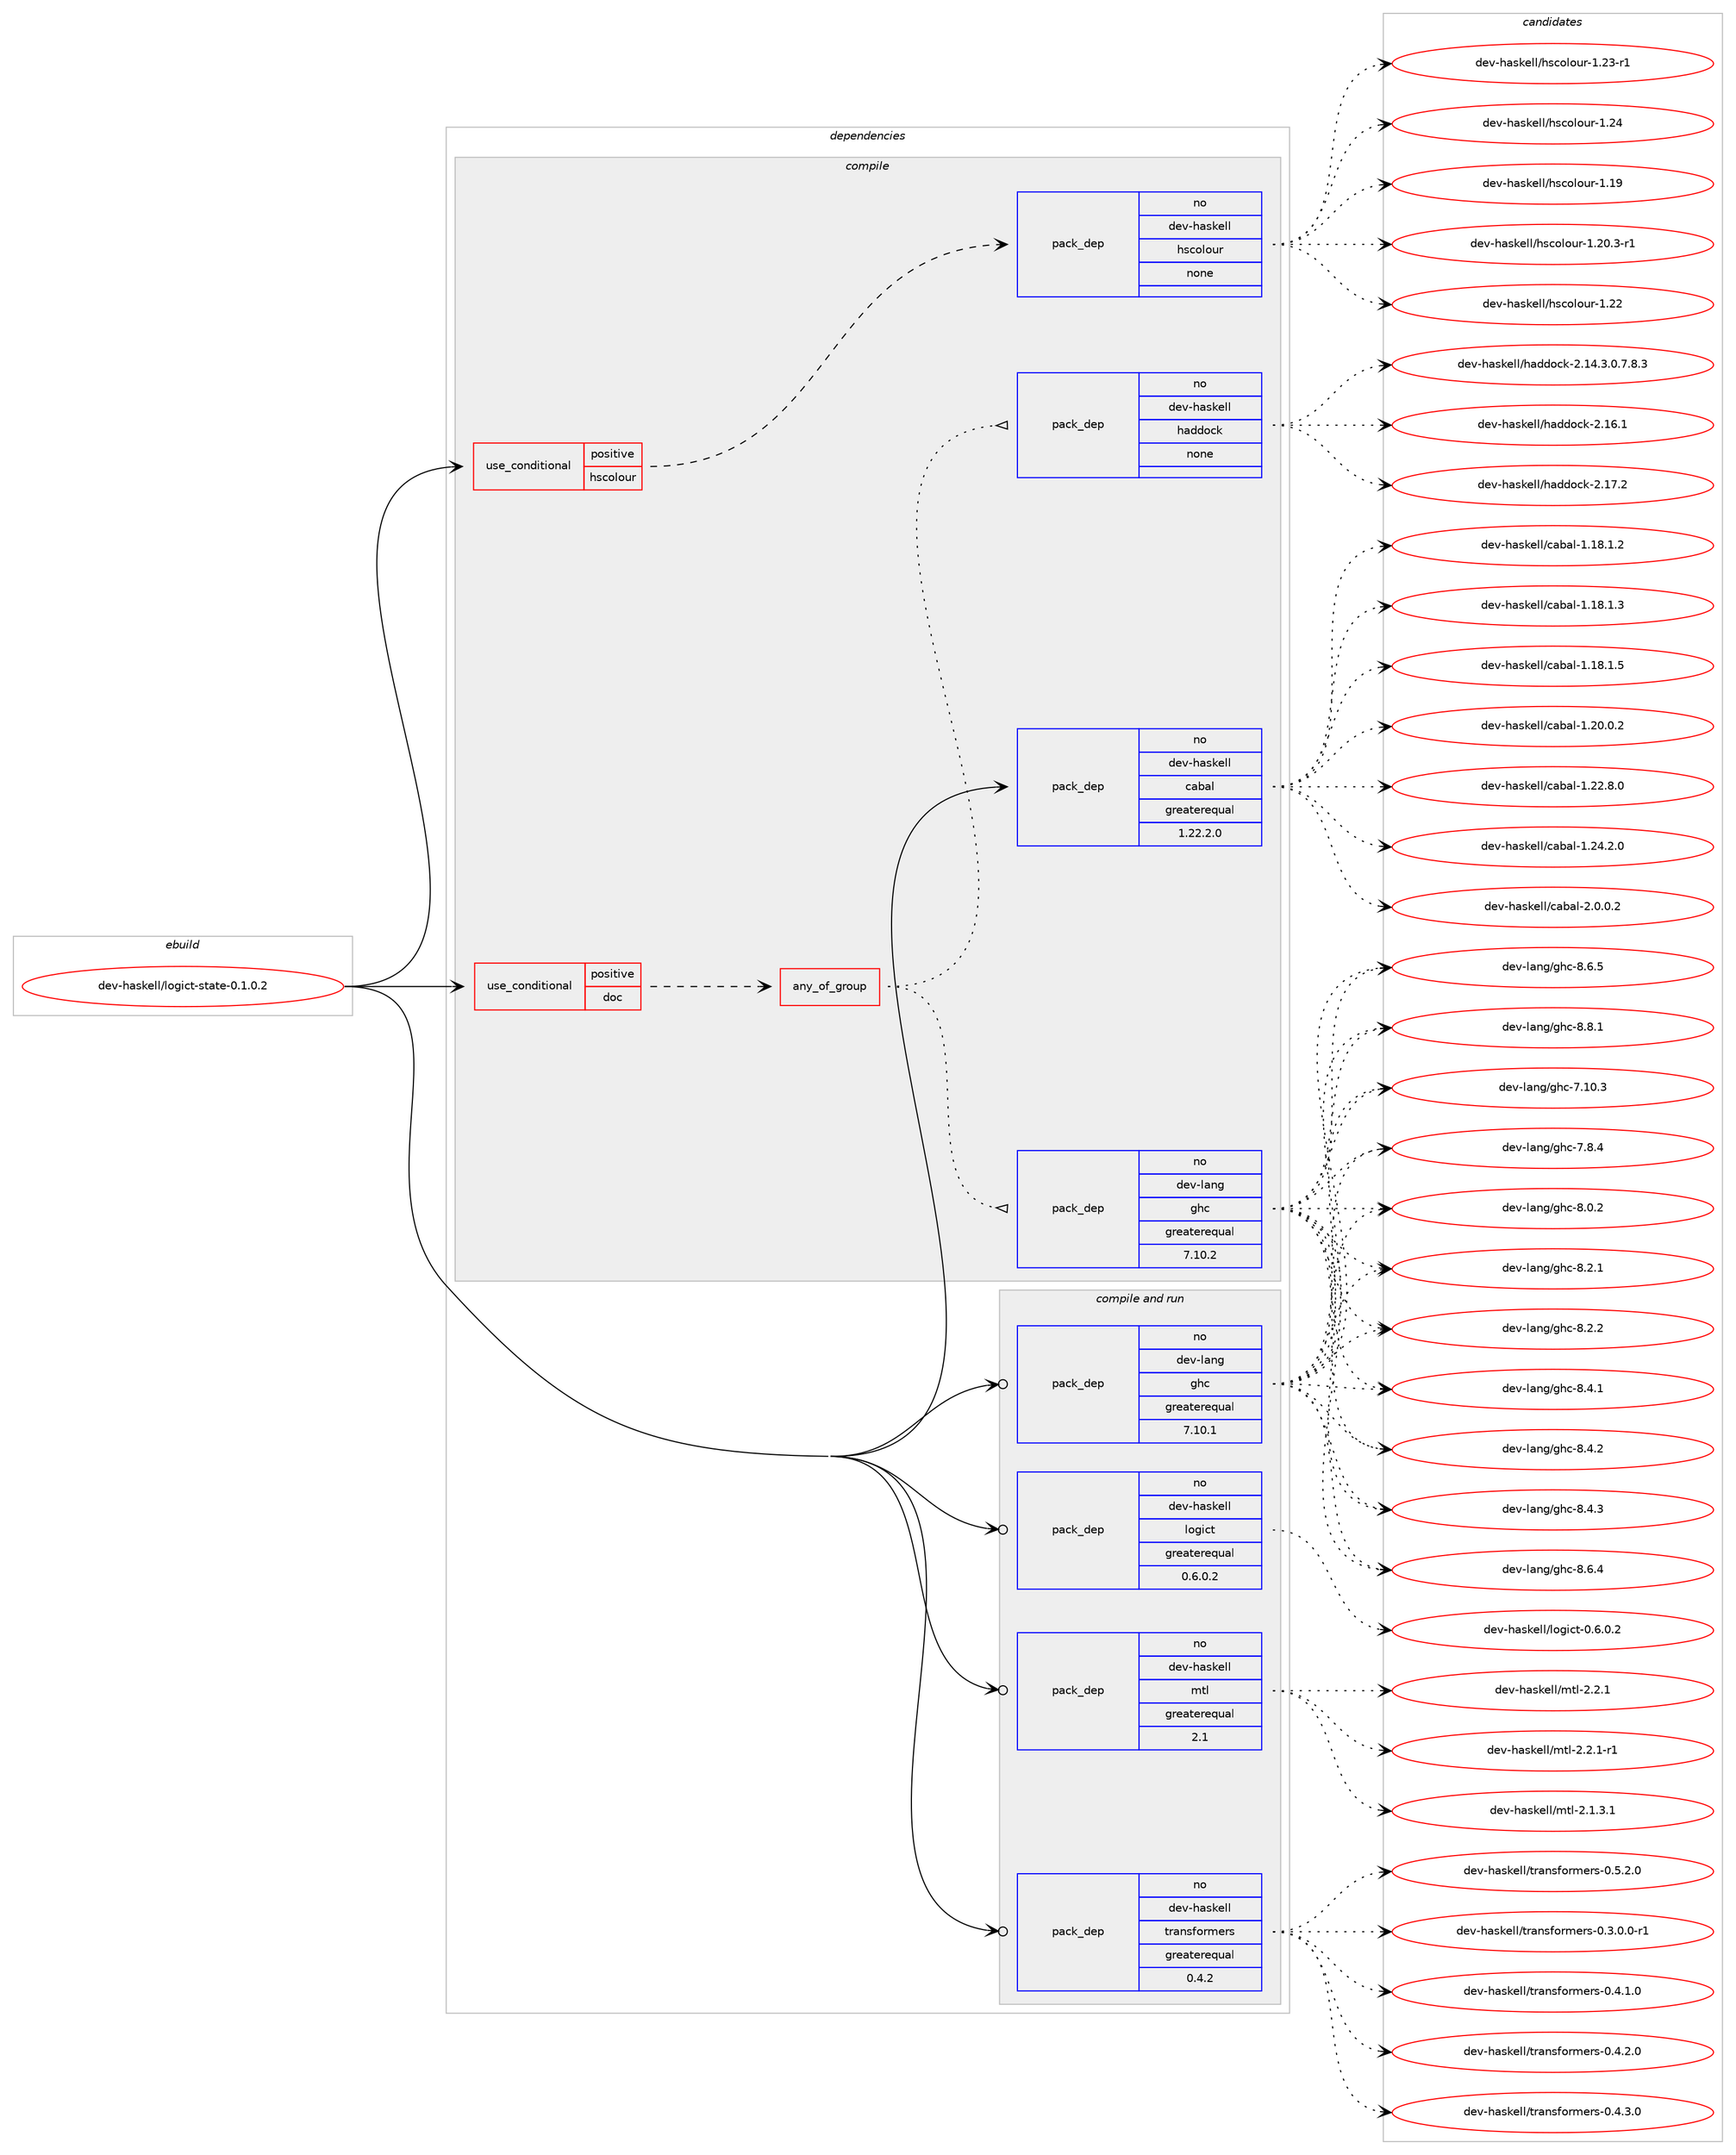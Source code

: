 digraph prolog {

# *************
# Graph options
# *************

newrank=true;
concentrate=true;
compound=true;
graph [rankdir=LR,fontname=Helvetica,fontsize=10,ranksep=1.5];#, ranksep=2.5, nodesep=0.2];
edge  [arrowhead=vee];
node  [fontname=Helvetica,fontsize=10];

# **********
# The ebuild
# **********

subgraph cluster_leftcol {
color=gray;
rank=same;
label=<<i>ebuild</i>>;
id [label="dev-haskell/logict-state-0.1.0.2", color=red, width=4, href="../dev-haskell/logict-state-0.1.0.2.svg"];
}

# ****************
# The dependencies
# ****************

subgraph cluster_midcol {
color=gray;
label=<<i>dependencies</i>>;
subgraph cluster_compile {
fillcolor="#eeeeee";
style=filled;
label=<<i>compile</i>>;
subgraph cond126697 {
dependency538763 [label=<<TABLE BORDER="0" CELLBORDER="1" CELLSPACING="0" CELLPADDING="4"><TR><TD ROWSPAN="3" CELLPADDING="10">use_conditional</TD></TR><TR><TD>positive</TD></TR><TR><TD>doc</TD></TR></TABLE>>, shape=none, color=red];
subgraph any10155 {
dependency538764 [label=<<TABLE BORDER="0" CELLBORDER="1" CELLSPACING="0" CELLPADDING="4"><TR><TD CELLPADDING="10">any_of_group</TD></TR></TABLE>>, shape=none, color=red];subgraph pack401554 {
dependency538765 [label=<<TABLE BORDER="0" CELLBORDER="1" CELLSPACING="0" CELLPADDING="4" WIDTH="220"><TR><TD ROWSPAN="6" CELLPADDING="30">pack_dep</TD></TR><TR><TD WIDTH="110">no</TD></TR><TR><TD>dev-haskell</TD></TR><TR><TD>haddock</TD></TR><TR><TD>none</TD></TR><TR><TD></TD></TR></TABLE>>, shape=none, color=blue];
}
dependency538764:e -> dependency538765:w [weight=20,style="dotted",arrowhead="oinv"];
subgraph pack401555 {
dependency538766 [label=<<TABLE BORDER="0" CELLBORDER="1" CELLSPACING="0" CELLPADDING="4" WIDTH="220"><TR><TD ROWSPAN="6" CELLPADDING="30">pack_dep</TD></TR><TR><TD WIDTH="110">no</TD></TR><TR><TD>dev-lang</TD></TR><TR><TD>ghc</TD></TR><TR><TD>greaterequal</TD></TR><TR><TD>7.10.2</TD></TR></TABLE>>, shape=none, color=blue];
}
dependency538764:e -> dependency538766:w [weight=20,style="dotted",arrowhead="oinv"];
}
dependency538763:e -> dependency538764:w [weight=20,style="dashed",arrowhead="vee"];
}
id:e -> dependency538763:w [weight=20,style="solid",arrowhead="vee"];
subgraph cond126698 {
dependency538767 [label=<<TABLE BORDER="0" CELLBORDER="1" CELLSPACING="0" CELLPADDING="4"><TR><TD ROWSPAN="3" CELLPADDING="10">use_conditional</TD></TR><TR><TD>positive</TD></TR><TR><TD>hscolour</TD></TR></TABLE>>, shape=none, color=red];
subgraph pack401556 {
dependency538768 [label=<<TABLE BORDER="0" CELLBORDER="1" CELLSPACING="0" CELLPADDING="4" WIDTH="220"><TR><TD ROWSPAN="6" CELLPADDING="30">pack_dep</TD></TR><TR><TD WIDTH="110">no</TD></TR><TR><TD>dev-haskell</TD></TR><TR><TD>hscolour</TD></TR><TR><TD>none</TD></TR><TR><TD></TD></TR></TABLE>>, shape=none, color=blue];
}
dependency538767:e -> dependency538768:w [weight=20,style="dashed",arrowhead="vee"];
}
id:e -> dependency538767:w [weight=20,style="solid",arrowhead="vee"];
subgraph pack401557 {
dependency538769 [label=<<TABLE BORDER="0" CELLBORDER="1" CELLSPACING="0" CELLPADDING="4" WIDTH="220"><TR><TD ROWSPAN="6" CELLPADDING="30">pack_dep</TD></TR><TR><TD WIDTH="110">no</TD></TR><TR><TD>dev-haskell</TD></TR><TR><TD>cabal</TD></TR><TR><TD>greaterequal</TD></TR><TR><TD>1.22.2.0</TD></TR></TABLE>>, shape=none, color=blue];
}
id:e -> dependency538769:w [weight=20,style="solid",arrowhead="vee"];
}
subgraph cluster_compileandrun {
fillcolor="#eeeeee";
style=filled;
label=<<i>compile and run</i>>;
subgraph pack401558 {
dependency538770 [label=<<TABLE BORDER="0" CELLBORDER="1" CELLSPACING="0" CELLPADDING="4" WIDTH="220"><TR><TD ROWSPAN="6" CELLPADDING="30">pack_dep</TD></TR><TR><TD WIDTH="110">no</TD></TR><TR><TD>dev-haskell</TD></TR><TR><TD>logict</TD></TR><TR><TD>greaterequal</TD></TR><TR><TD>0.6.0.2</TD></TR></TABLE>>, shape=none, color=blue];
}
id:e -> dependency538770:w [weight=20,style="solid",arrowhead="odotvee"];
subgraph pack401559 {
dependency538771 [label=<<TABLE BORDER="0" CELLBORDER="1" CELLSPACING="0" CELLPADDING="4" WIDTH="220"><TR><TD ROWSPAN="6" CELLPADDING="30">pack_dep</TD></TR><TR><TD WIDTH="110">no</TD></TR><TR><TD>dev-haskell</TD></TR><TR><TD>mtl</TD></TR><TR><TD>greaterequal</TD></TR><TR><TD>2.1</TD></TR></TABLE>>, shape=none, color=blue];
}
id:e -> dependency538771:w [weight=20,style="solid",arrowhead="odotvee"];
subgraph pack401560 {
dependency538772 [label=<<TABLE BORDER="0" CELLBORDER="1" CELLSPACING="0" CELLPADDING="4" WIDTH="220"><TR><TD ROWSPAN="6" CELLPADDING="30">pack_dep</TD></TR><TR><TD WIDTH="110">no</TD></TR><TR><TD>dev-haskell</TD></TR><TR><TD>transformers</TD></TR><TR><TD>greaterequal</TD></TR><TR><TD>0.4.2</TD></TR></TABLE>>, shape=none, color=blue];
}
id:e -> dependency538772:w [weight=20,style="solid",arrowhead="odotvee"];
subgraph pack401561 {
dependency538773 [label=<<TABLE BORDER="0" CELLBORDER="1" CELLSPACING="0" CELLPADDING="4" WIDTH="220"><TR><TD ROWSPAN="6" CELLPADDING="30">pack_dep</TD></TR><TR><TD WIDTH="110">no</TD></TR><TR><TD>dev-lang</TD></TR><TR><TD>ghc</TD></TR><TR><TD>greaterequal</TD></TR><TR><TD>7.10.1</TD></TR></TABLE>>, shape=none, color=blue];
}
id:e -> dependency538773:w [weight=20,style="solid",arrowhead="odotvee"];
}
subgraph cluster_run {
fillcolor="#eeeeee";
style=filled;
label=<<i>run</i>>;
}
}

# **************
# The candidates
# **************

subgraph cluster_choices {
rank=same;
color=gray;
label=<<i>candidates</i>>;

subgraph choice401554 {
color=black;
nodesep=1;
choice1001011184510497115107101108108471049710010011199107455046495246514648465546564651 [label="dev-haskell/haddock-2.14.3.0.7.8.3", color=red, width=4,href="../dev-haskell/haddock-2.14.3.0.7.8.3.svg"];
choice100101118451049711510710110810847104971001001119910745504649544649 [label="dev-haskell/haddock-2.16.1", color=red, width=4,href="../dev-haskell/haddock-2.16.1.svg"];
choice100101118451049711510710110810847104971001001119910745504649554650 [label="dev-haskell/haddock-2.17.2", color=red, width=4,href="../dev-haskell/haddock-2.17.2.svg"];
dependency538765:e -> choice1001011184510497115107101108108471049710010011199107455046495246514648465546564651:w [style=dotted,weight="100"];
dependency538765:e -> choice100101118451049711510710110810847104971001001119910745504649544649:w [style=dotted,weight="100"];
dependency538765:e -> choice100101118451049711510710110810847104971001001119910745504649554650:w [style=dotted,weight="100"];
}
subgraph choice401555 {
color=black;
nodesep=1;
choice1001011184510897110103471031049945554649484651 [label="dev-lang/ghc-7.10.3", color=red, width=4,href="../dev-lang/ghc-7.10.3.svg"];
choice10010111845108971101034710310499455546564652 [label="dev-lang/ghc-7.8.4", color=red, width=4,href="../dev-lang/ghc-7.8.4.svg"];
choice10010111845108971101034710310499455646484650 [label="dev-lang/ghc-8.0.2", color=red, width=4,href="../dev-lang/ghc-8.0.2.svg"];
choice10010111845108971101034710310499455646504649 [label="dev-lang/ghc-8.2.1", color=red, width=4,href="../dev-lang/ghc-8.2.1.svg"];
choice10010111845108971101034710310499455646504650 [label="dev-lang/ghc-8.2.2", color=red, width=4,href="../dev-lang/ghc-8.2.2.svg"];
choice10010111845108971101034710310499455646524649 [label="dev-lang/ghc-8.4.1", color=red, width=4,href="../dev-lang/ghc-8.4.1.svg"];
choice10010111845108971101034710310499455646524650 [label="dev-lang/ghc-8.4.2", color=red, width=4,href="../dev-lang/ghc-8.4.2.svg"];
choice10010111845108971101034710310499455646524651 [label="dev-lang/ghc-8.4.3", color=red, width=4,href="../dev-lang/ghc-8.4.3.svg"];
choice10010111845108971101034710310499455646544652 [label="dev-lang/ghc-8.6.4", color=red, width=4,href="../dev-lang/ghc-8.6.4.svg"];
choice10010111845108971101034710310499455646544653 [label="dev-lang/ghc-8.6.5", color=red, width=4,href="../dev-lang/ghc-8.6.5.svg"];
choice10010111845108971101034710310499455646564649 [label="dev-lang/ghc-8.8.1", color=red, width=4,href="../dev-lang/ghc-8.8.1.svg"];
dependency538766:e -> choice1001011184510897110103471031049945554649484651:w [style=dotted,weight="100"];
dependency538766:e -> choice10010111845108971101034710310499455546564652:w [style=dotted,weight="100"];
dependency538766:e -> choice10010111845108971101034710310499455646484650:w [style=dotted,weight="100"];
dependency538766:e -> choice10010111845108971101034710310499455646504649:w [style=dotted,weight="100"];
dependency538766:e -> choice10010111845108971101034710310499455646504650:w [style=dotted,weight="100"];
dependency538766:e -> choice10010111845108971101034710310499455646524649:w [style=dotted,weight="100"];
dependency538766:e -> choice10010111845108971101034710310499455646524650:w [style=dotted,weight="100"];
dependency538766:e -> choice10010111845108971101034710310499455646524651:w [style=dotted,weight="100"];
dependency538766:e -> choice10010111845108971101034710310499455646544652:w [style=dotted,weight="100"];
dependency538766:e -> choice10010111845108971101034710310499455646544653:w [style=dotted,weight="100"];
dependency538766:e -> choice10010111845108971101034710310499455646564649:w [style=dotted,weight="100"];
}
subgraph choice401556 {
color=black;
nodesep=1;
choice100101118451049711510710110810847104115991111081111171144549464957 [label="dev-haskell/hscolour-1.19", color=red, width=4,href="../dev-haskell/hscolour-1.19.svg"];
choice10010111845104971151071011081084710411599111108111117114454946504846514511449 [label="dev-haskell/hscolour-1.20.3-r1", color=red, width=4,href="../dev-haskell/hscolour-1.20.3-r1.svg"];
choice100101118451049711510710110810847104115991111081111171144549465050 [label="dev-haskell/hscolour-1.22", color=red, width=4,href="../dev-haskell/hscolour-1.22.svg"];
choice1001011184510497115107101108108471041159911110811111711445494650514511449 [label="dev-haskell/hscolour-1.23-r1", color=red, width=4,href="../dev-haskell/hscolour-1.23-r1.svg"];
choice100101118451049711510710110810847104115991111081111171144549465052 [label="dev-haskell/hscolour-1.24", color=red, width=4,href="../dev-haskell/hscolour-1.24.svg"];
dependency538768:e -> choice100101118451049711510710110810847104115991111081111171144549464957:w [style=dotted,weight="100"];
dependency538768:e -> choice10010111845104971151071011081084710411599111108111117114454946504846514511449:w [style=dotted,weight="100"];
dependency538768:e -> choice100101118451049711510710110810847104115991111081111171144549465050:w [style=dotted,weight="100"];
dependency538768:e -> choice1001011184510497115107101108108471041159911110811111711445494650514511449:w [style=dotted,weight="100"];
dependency538768:e -> choice100101118451049711510710110810847104115991111081111171144549465052:w [style=dotted,weight="100"];
}
subgraph choice401557 {
color=black;
nodesep=1;
choice10010111845104971151071011081084799979897108454946495646494650 [label="dev-haskell/cabal-1.18.1.2", color=red, width=4,href="../dev-haskell/cabal-1.18.1.2.svg"];
choice10010111845104971151071011081084799979897108454946495646494651 [label="dev-haskell/cabal-1.18.1.3", color=red, width=4,href="../dev-haskell/cabal-1.18.1.3.svg"];
choice10010111845104971151071011081084799979897108454946495646494653 [label="dev-haskell/cabal-1.18.1.5", color=red, width=4,href="../dev-haskell/cabal-1.18.1.5.svg"];
choice10010111845104971151071011081084799979897108454946504846484650 [label="dev-haskell/cabal-1.20.0.2", color=red, width=4,href="../dev-haskell/cabal-1.20.0.2.svg"];
choice10010111845104971151071011081084799979897108454946505046564648 [label="dev-haskell/cabal-1.22.8.0", color=red, width=4,href="../dev-haskell/cabal-1.22.8.0.svg"];
choice10010111845104971151071011081084799979897108454946505246504648 [label="dev-haskell/cabal-1.24.2.0", color=red, width=4,href="../dev-haskell/cabal-1.24.2.0.svg"];
choice100101118451049711510710110810847999798971084550464846484650 [label="dev-haskell/cabal-2.0.0.2", color=red, width=4,href="../dev-haskell/cabal-2.0.0.2.svg"];
dependency538769:e -> choice10010111845104971151071011081084799979897108454946495646494650:w [style=dotted,weight="100"];
dependency538769:e -> choice10010111845104971151071011081084799979897108454946495646494651:w [style=dotted,weight="100"];
dependency538769:e -> choice10010111845104971151071011081084799979897108454946495646494653:w [style=dotted,weight="100"];
dependency538769:e -> choice10010111845104971151071011081084799979897108454946504846484650:w [style=dotted,weight="100"];
dependency538769:e -> choice10010111845104971151071011081084799979897108454946505046564648:w [style=dotted,weight="100"];
dependency538769:e -> choice10010111845104971151071011081084799979897108454946505246504648:w [style=dotted,weight="100"];
dependency538769:e -> choice100101118451049711510710110810847999798971084550464846484650:w [style=dotted,weight="100"];
}
subgraph choice401558 {
color=black;
nodesep=1;
choice100101118451049711510710110810847108111103105991164548465446484650 [label="dev-haskell/logict-0.6.0.2", color=red, width=4,href="../dev-haskell/logict-0.6.0.2.svg"];
dependency538770:e -> choice100101118451049711510710110810847108111103105991164548465446484650:w [style=dotted,weight="100"];
}
subgraph choice401559 {
color=black;
nodesep=1;
choice1001011184510497115107101108108471091161084550464946514649 [label="dev-haskell/mtl-2.1.3.1", color=red, width=4,href="../dev-haskell/mtl-2.1.3.1.svg"];
choice100101118451049711510710110810847109116108455046504649 [label="dev-haskell/mtl-2.2.1", color=red, width=4,href="../dev-haskell/mtl-2.2.1.svg"];
choice1001011184510497115107101108108471091161084550465046494511449 [label="dev-haskell/mtl-2.2.1-r1", color=red, width=4,href="../dev-haskell/mtl-2.2.1-r1.svg"];
dependency538771:e -> choice1001011184510497115107101108108471091161084550464946514649:w [style=dotted,weight="100"];
dependency538771:e -> choice100101118451049711510710110810847109116108455046504649:w [style=dotted,weight="100"];
dependency538771:e -> choice1001011184510497115107101108108471091161084550465046494511449:w [style=dotted,weight="100"];
}
subgraph choice401560 {
color=black;
nodesep=1;
choice1001011184510497115107101108108471161149711011510211111410910111411545484651464846484511449 [label="dev-haskell/transformers-0.3.0.0-r1", color=red, width=4,href="../dev-haskell/transformers-0.3.0.0-r1.svg"];
choice100101118451049711510710110810847116114971101151021111141091011141154548465246494648 [label="dev-haskell/transformers-0.4.1.0", color=red, width=4,href="../dev-haskell/transformers-0.4.1.0.svg"];
choice100101118451049711510710110810847116114971101151021111141091011141154548465246504648 [label="dev-haskell/transformers-0.4.2.0", color=red, width=4,href="../dev-haskell/transformers-0.4.2.0.svg"];
choice100101118451049711510710110810847116114971101151021111141091011141154548465246514648 [label="dev-haskell/transformers-0.4.3.0", color=red, width=4,href="../dev-haskell/transformers-0.4.3.0.svg"];
choice100101118451049711510710110810847116114971101151021111141091011141154548465346504648 [label="dev-haskell/transformers-0.5.2.0", color=red, width=4,href="../dev-haskell/transformers-0.5.2.0.svg"];
dependency538772:e -> choice1001011184510497115107101108108471161149711011510211111410910111411545484651464846484511449:w [style=dotted,weight="100"];
dependency538772:e -> choice100101118451049711510710110810847116114971101151021111141091011141154548465246494648:w [style=dotted,weight="100"];
dependency538772:e -> choice100101118451049711510710110810847116114971101151021111141091011141154548465246504648:w [style=dotted,weight="100"];
dependency538772:e -> choice100101118451049711510710110810847116114971101151021111141091011141154548465246514648:w [style=dotted,weight="100"];
dependency538772:e -> choice100101118451049711510710110810847116114971101151021111141091011141154548465346504648:w [style=dotted,weight="100"];
}
subgraph choice401561 {
color=black;
nodesep=1;
choice1001011184510897110103471031049945554649484651 [label="dev-lang/ghc-7.10.3", color=red, width=4,href="../dev-lang/ghc-7.10.3.svg"];
choice10010111845108971101034710310499455546564652 [label="dev-lang/ghc-7.8.4", color=red, width=4,href="../dev-lang/ghc-7.8.4.svg"];
choice10010111845108971101034710310499455646484650 [label="dev-lang/ghc-8.0.2", color=red, width=4,href="../dev-lang/ghc-8.0.2.svg"];
choice10010111845108971101034710310499455646504649 [label="dev-lang/ghc-8.2.1", color=red, width=4,href="../dev-lang/ghc-8.2.1.svg"];
choice10010111845108971101034710310499455646504650 [label="dev-lang/ghc-8.2.2", color=red, width=4,href="../dev-lang/ghc-8.2.2.svg"];
choice10010111845108971101034710310499455646524649 [label="dev-lang/ghc-8.4.1", color=red, width=4,href="../dev-lang/ghc-8.4.1.svg"];
choice10010111845108971101034710310499455646524650 [label="dev-lang/ghc-8.4.2", color=red, width=4,href="../dev-lang/ghc-8.4.2.svg"];
choice10010111845108971101034710310499455646524651 [label="dev-lang/ghc-8.4.3", color=red, width=4,href="../dev-lang/ghc-8.4.3.svg"];
choice10010111845108971101034710310499455646544652 [label="dev-lang/ghc-8.6.4", color=red, width=4,href="../dev-lang/ghc-8.6.4.svg"];
choice10010111845108971101034710310499455646544653 [label="dev-lang/ghc-8.6.5", color=red, width=4,href="../dev-lang/ghc-8.6.5.svg"];
choice10010111845108971101034710310499455646564649 [label="dev-lang/ghc-8.8.1", color=red, width=4,href="../dev-lang/ghc-8.8.1.svg"];
dependency538773:e -> choice1001011184510897110103471031049945554649484651:w [style=dotted,weight="100"];
dependency538773:e -> choice10010111845108971101034710310499455546564652:w [style=dotted,weight="100"];
dependency538773:e -> choice10010111845108971101034710310499455646484650:w [style=dotted,weight="100"];
dependency538773:e -> choice10010111845108971101034710310499455646504649:w [style=dotted,weight="100"];
dependency538773:e -> choice10010111845108971101034710310499455646504650:w [style=dotted,weight="100"];
dependency538773:e -> choice10010111845108971101034710310499455646524649:w [style=dotted,weight="100"];
dependency538773:e -> choice10010111845108971101034710310499455646524650:w [style=dotted,weight="100"];
dependency538773:e -> choice10010111845108971101034710310499455646524651:w [style=dotted,weight="100"];
dependency538773:e -> choice10010111845108971101034710310499455646544652:w [style=dotted,weight="100"];
dependency538773:e -> choice10010111845108971101034710310499455646544653:w [style=dotted,weight="100"];
dependency538773:e -> choice10010111845108971101034710310499455646564649:w [style=dotted,weight="100"];
}
}

}
